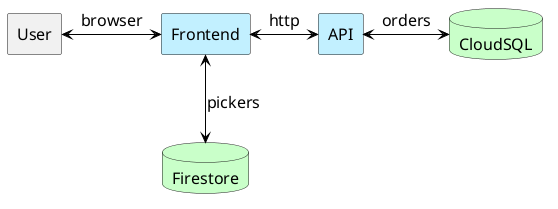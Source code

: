 @startuml

' style
skinparam shadowing false
skinparam defaultFontName Helvetica
skinparam defaultFontSize 16
skinparam ArrowColor #black
hide stereotype
skinparam componentStyle rectangle
skinparam databaseStyle plain

' components
component User
component Frontend #application
component API #application
database CloudSQL #technology
database Firestore #technology

' interactions
(User) <-> (Frontend) : browser
(Frontend) <-> (API) : http
(Frontend) <-down-> (Firestore) : pickers
(API) <-right-> (CloudSQL) : orders


@enduml